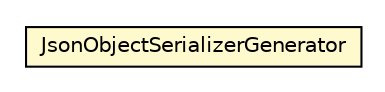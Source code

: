 #!/usr/local/bin/dot
#
# Class diagram 
# Generated by UMLGraph version R5_6-24-gf6e263 (http://www.umlgraph.org/)
#

digraph G {
	edge [fontname="Helvetica",fontsize=10,labelfontname="Helvetica",labelfontsize=10];
	node [fontname="Helvetica",fontsize=10,shape=plaintext];
	nodesep=0.25;
	ranksep=0.5;
	// io.reinert.requestor.gwtjackson.rebind.JsonObjectSerializerGenerator
	c26431 [label=<<table title="io.reinert.requestor.gwtjackson.rebind.JsonObjectSerializerGenerator" border="0" cellborder="1" cellspacing="0" cellpadding="2" port="p" bgcolor="lemonChiffon" href="./JsonObjectSerializerGenerator.html">
		<tr><td><table border="0" cellspacing="0" cellpadding="1">
<tr><td align="center" balign="center"> JsonObjectSerializerGenerator </td></tr>
		</table></td></tr>
		</table>>, URL="./JsonObjectSerializerGenerator.html", fontname="Helvetica", fontcolor="black", fontsize=10.0];
}

